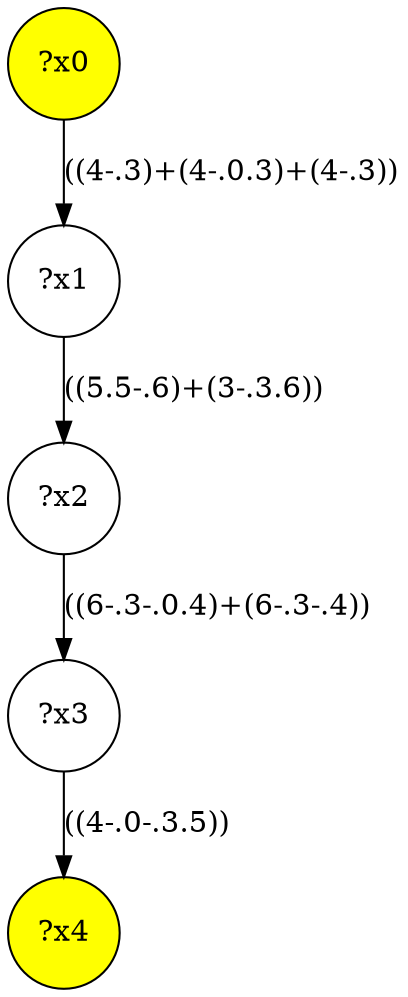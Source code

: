 digraph g {
	x0 [fillcolor="yellow", style="filled," shape=circle, label="?x0"];
	x4 [fillcolor="yellow", style="filled," shape=circle, label="?x4"];
	x1 [shape=circle, label="?x1"];
	x0 -> x1 [label="((4-.3)+(4-.0.3)+(4-.3))"];
	x2 [shape=circle, label="?x2"];
	x1 -> x2 [label="((5.5-.6)+(3-.3.6))"];
	x3 [shape=circle, label="?x3"];
	x2 -> x3 [label="((6-.3-.0.4)+(6-.3-.4))"];
	x3 -> x4 [label="((4-.0-.3.5))"];
}
